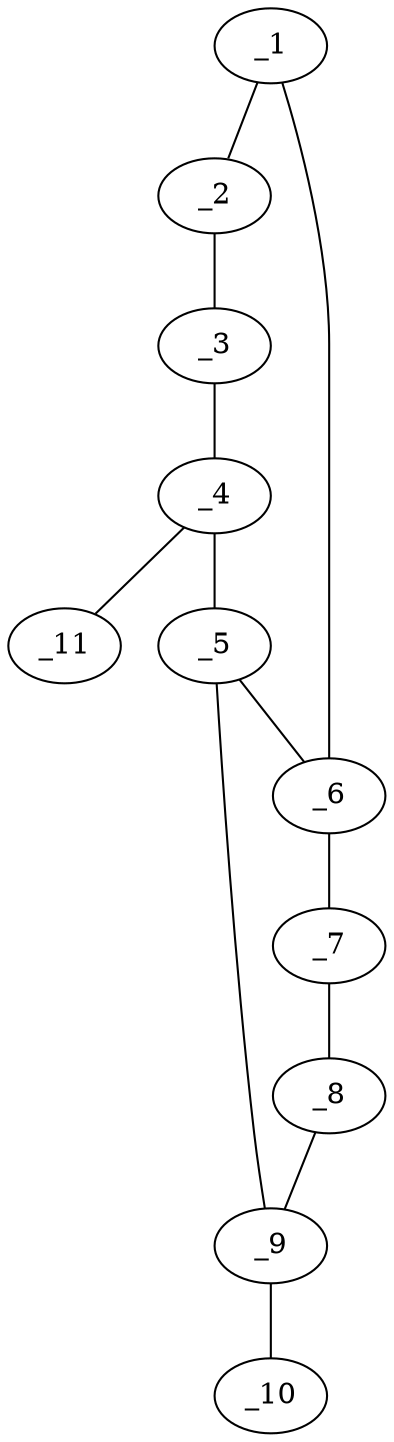 graph molid658774 {
	_1	 [charge=0,
		chem=1,
		symbol="C  ",
		x="2.866",
		y="-1.5"];
	_2	 [charge=0,
		chem=1,
		symbol="C  ",
		x=2,
		y="-1"];
	_1 -- _2	 [valence=1];
	_6	 [charge=0,
		chem=1,
		symbol="C  ",
		x="3.7321",
		y="-1"];
	_1 -- _6	 [valence=2];
	_3	 [charge=0,
		chem=4,
		symbol="N  ",
		x=2,
		y=0];
	_2 -- _3	 [valence=2];
	_4	 [charge=0,
		chem=1,
		symbol="C  ",
		x="2.866",
		y="0.5"];
	_3 -- _4	 [valence=1];
	_5	 [charge=0,
		chem=4,
		symbol="N  ",
		x="3.7321",
		y=0];
	_4 -- _5	 [valence=1];
	_11	 [charge=0,
		chem=2,
		symbol="O  ",
		x="2.866",
		y="1.5"];
	_4 -- _11	 [valence=2];
	_5 -- _6	 [valence=1];
	_9	 [charge=0,
		chem=1,
		symbol="C  ",
		x="4.6831",
		y="0.309"];
	_5 -- _9	 [valence=1];
	_7	 [charge=0,
		chem=5,
		symbol="S  ",
		x="4.6831",
		y="-1.309"];
	_6 -- _7	 [valence=1];
	_8	 [charge=0,
		chem=1,
		symbol="C  ",
		x="5.2709",
		y="-0.5"];
	_7 -- _8	 [valence=1];
	_8 -- _9	 [valence=1];
	_10	 [charge=0,
		chem=2,
		symbol="O  ",
		x="4.9921",
		y="1.2601"];
	_9 -- _10	 [valence=2];
}
